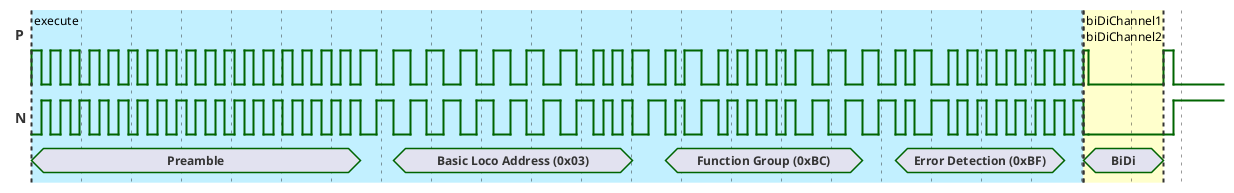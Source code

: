 @startuml

mode compact
scale 300 as 50 pixels
hide time-axis

binary "P" as P
P is 50 pixels height

binary "N" as N
N is 50 pixels height

concise " " as RX

@P
0 is high
+58 is low
+58 is high
+58 is low
+58 is high
+58 is low
+58 is high
+58 is low
+58 is high
+58 is low
+58 is high
+58 is low
+58 is high
+58 is low
+58 is high
+58 is low
+58 is high
+58 is low
+58 is high
+58 is low
+58 is high
+58 is low
+58 is high
+58 is low
+58 is high
+58 is low
+58 is high
+58 is low
+58 is high
+58 is low
+58 is high
+58 is low
+58 is high
+58 is low
+58 is high

+100 is low
+100 is high

+100 is low
+100 is high
+100 is low
+100 is high
+100 is low
+100 is high
+100 is low
+100 is high
+100 is low
+100 is high
+100 is low
+100 is high
+58 is low
+58 is high
+58 is low
+58 is high

+100 is low
+100 is high

+58 is low
+58 is high
+100 is low
+100 is high
+58 is low
+58 is high
+58 is low
+58 is high
+58 is low
+58 is high
+58 is low
+58 is high
+100 is low
+100 is high
+100 is low
+100 is high

+100 is low
+100 is high

+58 is low
+58 is high
+100 is low
+100 is high
+58 is low
+58 is high
+58 is low
+58 is high
+58 is low
+58 is high
+58 is low
+58 is high
+58 is low
+58 is high
+58 is low
+58 is high

+58 is low
+58 is high

+29 is low
+451 is high

+58 is low
6792 is high

@N
0 is low
+58 is high
+58 is low
+58 is high
+58 is low
+58 is high
+58 is low
+58 is high
+58 is low
+58 is high
+58 is low
+58 is high
+58 is low
+58 is high
+58 is low
+58 is high
+58 is low
+58 is high
+58 is low
+58 is high
+58 is low
+58 is high
+58 is low
+58 is high
+58 is low
+58 is high
+58 is low
+58 is high
+58 is low
+58 is high
+58 is low
+58 is high
+58 is low
+58 is high
+58 is low

+100 is high
+100 is low

+100 is high
+100 is low
+100 is high
+100 is low
+100 is high
+100 is low
+100 is high
+100 is low
+100 is high
+100 is low
+100 is high
+100 is low
+58 is high
+58 is low
+58 is high
+58 is low

+100 is high
+100 is low

+58 is high
+58 is low
+100 is high
+100 is low
+58 is high
+58 is low
+58 is high
+58 is low
+58 is high
+58 is low
+58 is high
+58 is low
+100 is high
+100 is low
+100 is high
+100 is low

+100 is high
+100 is low

+58 is high
+58 is low
+100 is high
+100 is low
+58 is high
+58 is low
+58 is high
+58 is low
+58 is high
+58 is low
+58 is high
+58 is low
+58 is high
+58 is low
+58 is high
+58 is low

+58 is high
+58 is low

+29 is low
+451 is low

+58 is high
6792 is low

@RX
0 is Preamble
+1972 is {hidden}
+200 is "Basic Loco Address (0x03)"
+1432 is {hidden}
+200 is "Function Group (0xBC)"
+1180 is {hidden}
+200 is "Error Detection (0xBF)"
+1012 is {hidden}
+116 is "BiDi"
+480 is {hidden}

highlight 0 to 6312 #APPLICATION:execute
highlight 6312 to 6792 #BUSINESS:biDiChannel1\nbiDiChannel2

@enduml
